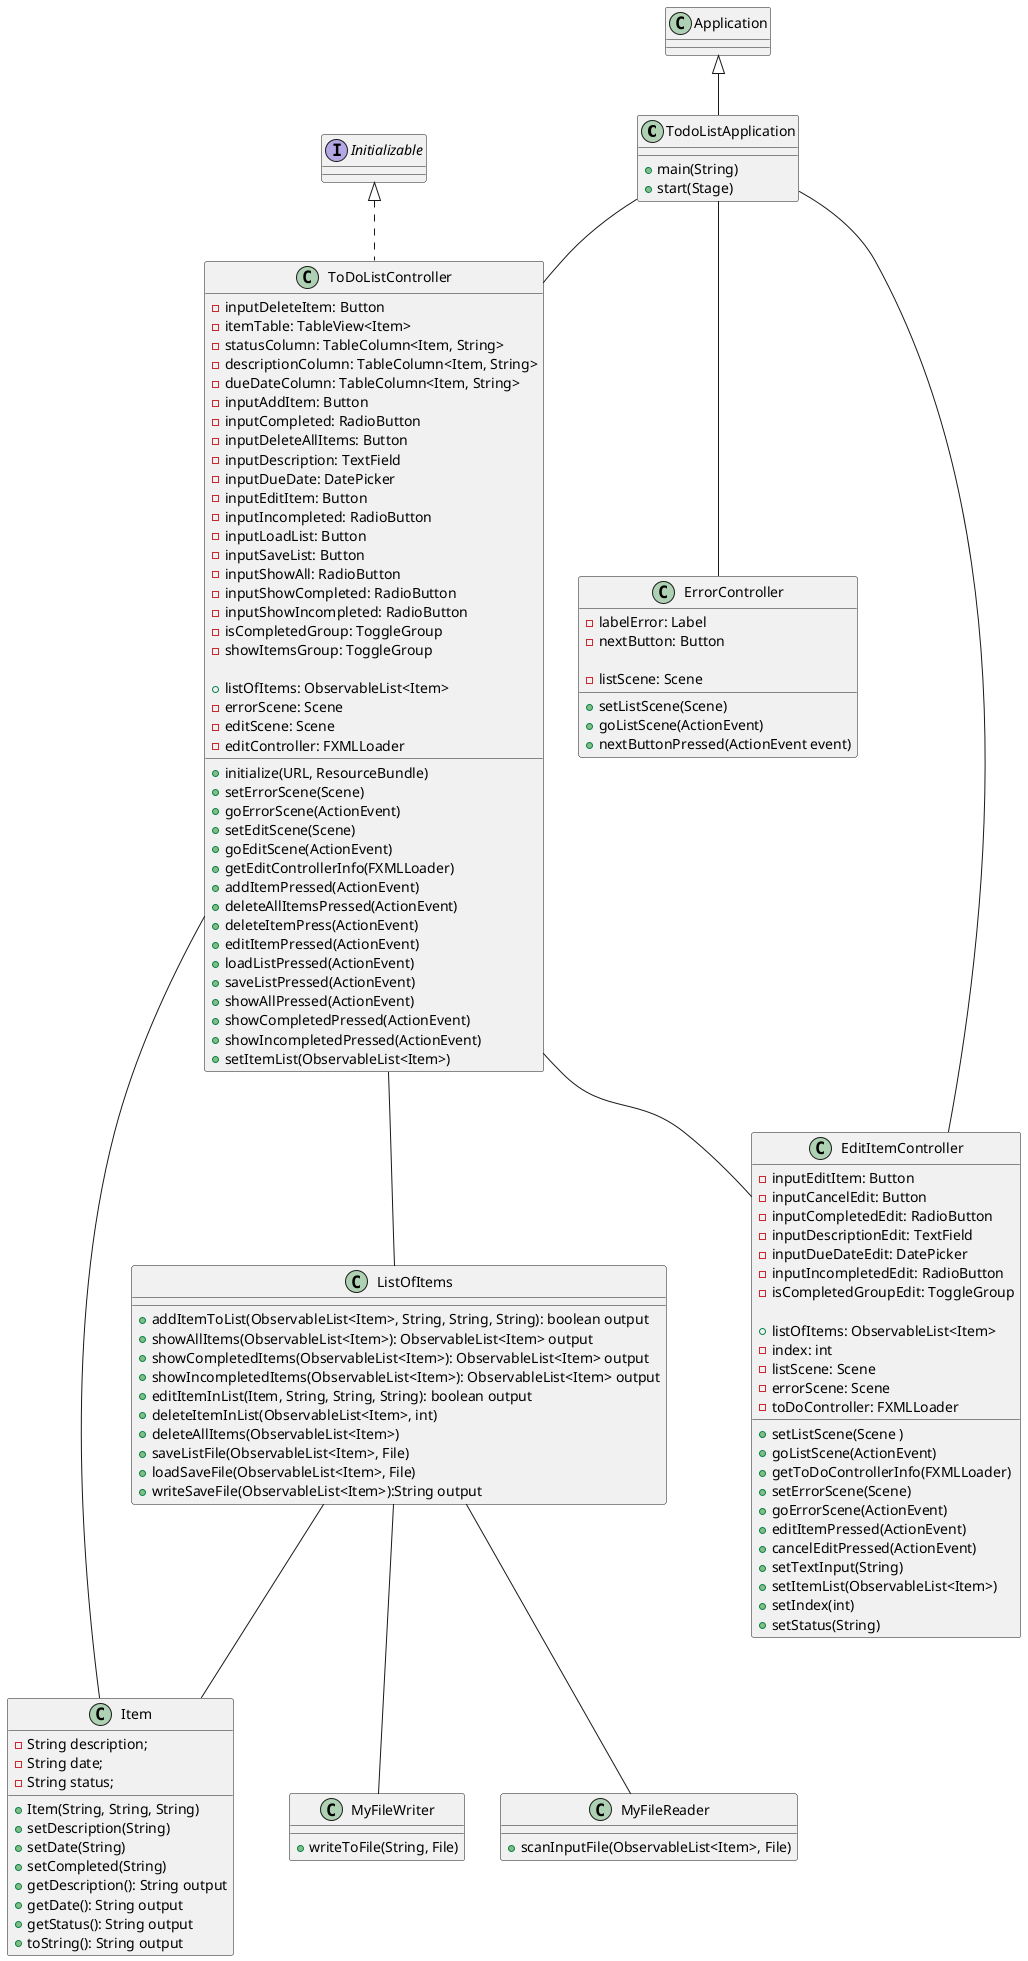 @startuml
class TodoListApplication extends Application {
    'Methods
    +main(String)
    +start(Stage)
}

class ToDoListController implements Initializable {
    'FXML elements
     -inputDeleteItem: Button
     -itemTable: TableView<Item>
     -statusColumn: TableColumn<Item, String>
     -descriptionColumn: TableColumn<Item, String>
     -dueDateColumn: TableColumn<Item, String>
     -inputAddItem: Button
     -inputCompleted: RadioButton
     -inputDeleteAllItems: Button
     -inputDescription: TextField
     -inputDueDate: DatePicker
     -inputEditItem: Button
     -inputIncompleted: RadioButton
     -inputLoadList: Button
     -inputSaveList: Button
     -inputShowAll: RadioButton
     -inputShowCompleted: RadioButton
     -inputShowIncompleted: RadioButton
     -isCompletedGroup: ToggleGroup
     -showItemsGroup: ToggleGroup

    'Attributes
    +listOfItems: ObservableList<Item>
    -errorScene: Scene
    -editScene: Scene
    -editController: FXMLLoader

    'Methods
    +initialize(URL, ResourceBundle)
    +setErrorScene(Scene)
    +goErrorScene(ActionEvent)
    +setEditScene(Scene)
    +goEditScene(ActionEvent)
    +getEditControllerInfo(FXMLLoader)
    +addItemPressed(ActionEvent)
    +deleteAllItemsPressed(ActionEvent)
    +deleteItemPress(ActionEvent)
    +editItemPressed(ActionEvent)
    +loadListPressed(ActionEvent)
    +saveListPressed(ActionEvent)
    +showAllPressed(ActionEvent)
    +showCompletedPressed(ActionEvent)
    +showIncompletedPressed(ActionEvent)
    +setItemList(ObservableList<Item>)
}

class EditItemController{
    'FXML elements
    -inputEditItem: Button
    -inputCancelEdit: Button
    -inputCompletedEdit: RadioButton
    -inputDescriptionEdit: TextField
    -inputDueDateEdit: DatePicker
    -inputIncompletedEdit: RadioButton
    -isCompletedGroupEdit: ToggleGroup

    'Attributes
    +listOfItems: ObservableList<Item>
    -index: int
    -listScene: Scene
    -errorScene: Scene
    -toDoController: FXMLLoader

    'Methods
    +setListScene(Scene )
    +goListScene(ActionEvent)
    +getToDoControllerInfo(FXMLLoader)
    +setErrorScene(Scene)
    +goErrorScene(ActionEvent)
    +editItemPressed(ActionEvent)
    +cancelEditPressed(ActionEvent)
    +setTextInput(String)
    +setItemList(ObservableList<Item>)
    +setIndex(int)
    +setStatus(String)
}

class ErrorController {
    'FXML Elements
    -labelError: Label
    -nextButton: Button

    'Attributes
    -listScene: Scene

    'Methods
    +setListScene(Scene)
    +goListScene(ActionEvent)
    +nextButtonPressed(ActionEvent event)
}

class Item {
    'Attributes
    -String description;
    -String date;
    -String status;

    'Methods
    'Constructor
    +Item(String, String, String)
    'Setters
    +setDescription(String)
    +setDate(String)
    +setCompleted(String)
    'Getters
    +getDescription(): String output
    +getDate(): String output
    +getStatus(): String output
    'toString
    +toString(): String output
}

class ListOfItems {
    'Methods
    +addItemToList(ObservableList<Item>, String, String, String): boolean output
    +showAllItems(ObservableList<Item>): ObservableList<Item> output
    +showCompletedItems(ObservableList<Item>): ObservableList<Item> output
    +showIncompletedItems(ObservableList<Item>): ObservableList<Item> output
    +editItemInList(Item, String, String, String): boolean output
    +deleteItemInList(ObservableList<Item>, int)
    +deleteAllItems(ObservableList<Item>)
    +saveListFile(ObservableList<Item>, File)
    +loadSaveFile(ObservableList<Item>, File)
    +writeSaveFile(ObservableList<Item>):String output
}

class MyFileReader {
    'Methods
    +scanInputFile(ObservableList<Item>, File)
}

class MyFileWriter {
    +writeToFile(String, File)
}

TodoListApplication -- ToDoListController
TodoListApplication -- EditItemController
TodoListApplication -- ErrorController
ToDoListController -- EditItemController

ToDoListController -- ListOfItems
ToDoListController -- Item

ListOfItems -- Item
ListOfItems -- MyFileReader
ListOfItems -- MyFileWriter
@enduml